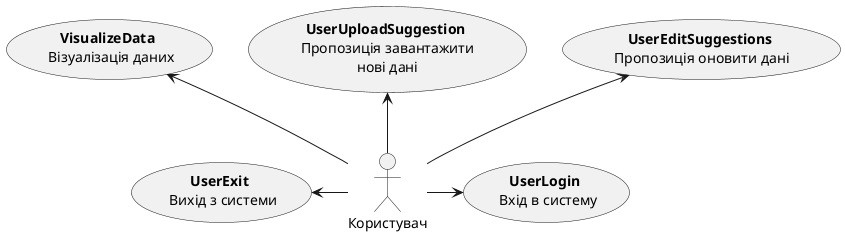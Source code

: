 <center style="
    border-radius:4px;
    border: 1px solid #cfd7e6;
    box-shadow: 0 1px 3px 0 rgba(89,105,129,.05), 0 1px 1px 0 rgba(0,0,0,.025);
    padding: 1em;"
    >

@startuml
    actor "Користувач" as User
    
    usecase "<b>UserLogin<b> \n Вхід в систему" as UC_1
    usecase "<b>UserExit<b> \n Вихід з системи" as UC_2
    usecase "<b>UserEditSuggestions<b> \n Пропозиція оновити дані " as UC_3
    usecase "<b>UserUploadSuggestion<b> \n Пропозиція завантажити \n нові дані " as UC_4
    usecase "<b>VisualizeData<b> \n Візуалізація даних" as UC_5

    User -r-> UC_1
    User -u-> UC_3
    User -l-> UC_2
    User -u-> UC_4
    User -u-> UC_5

@enduml

</center>